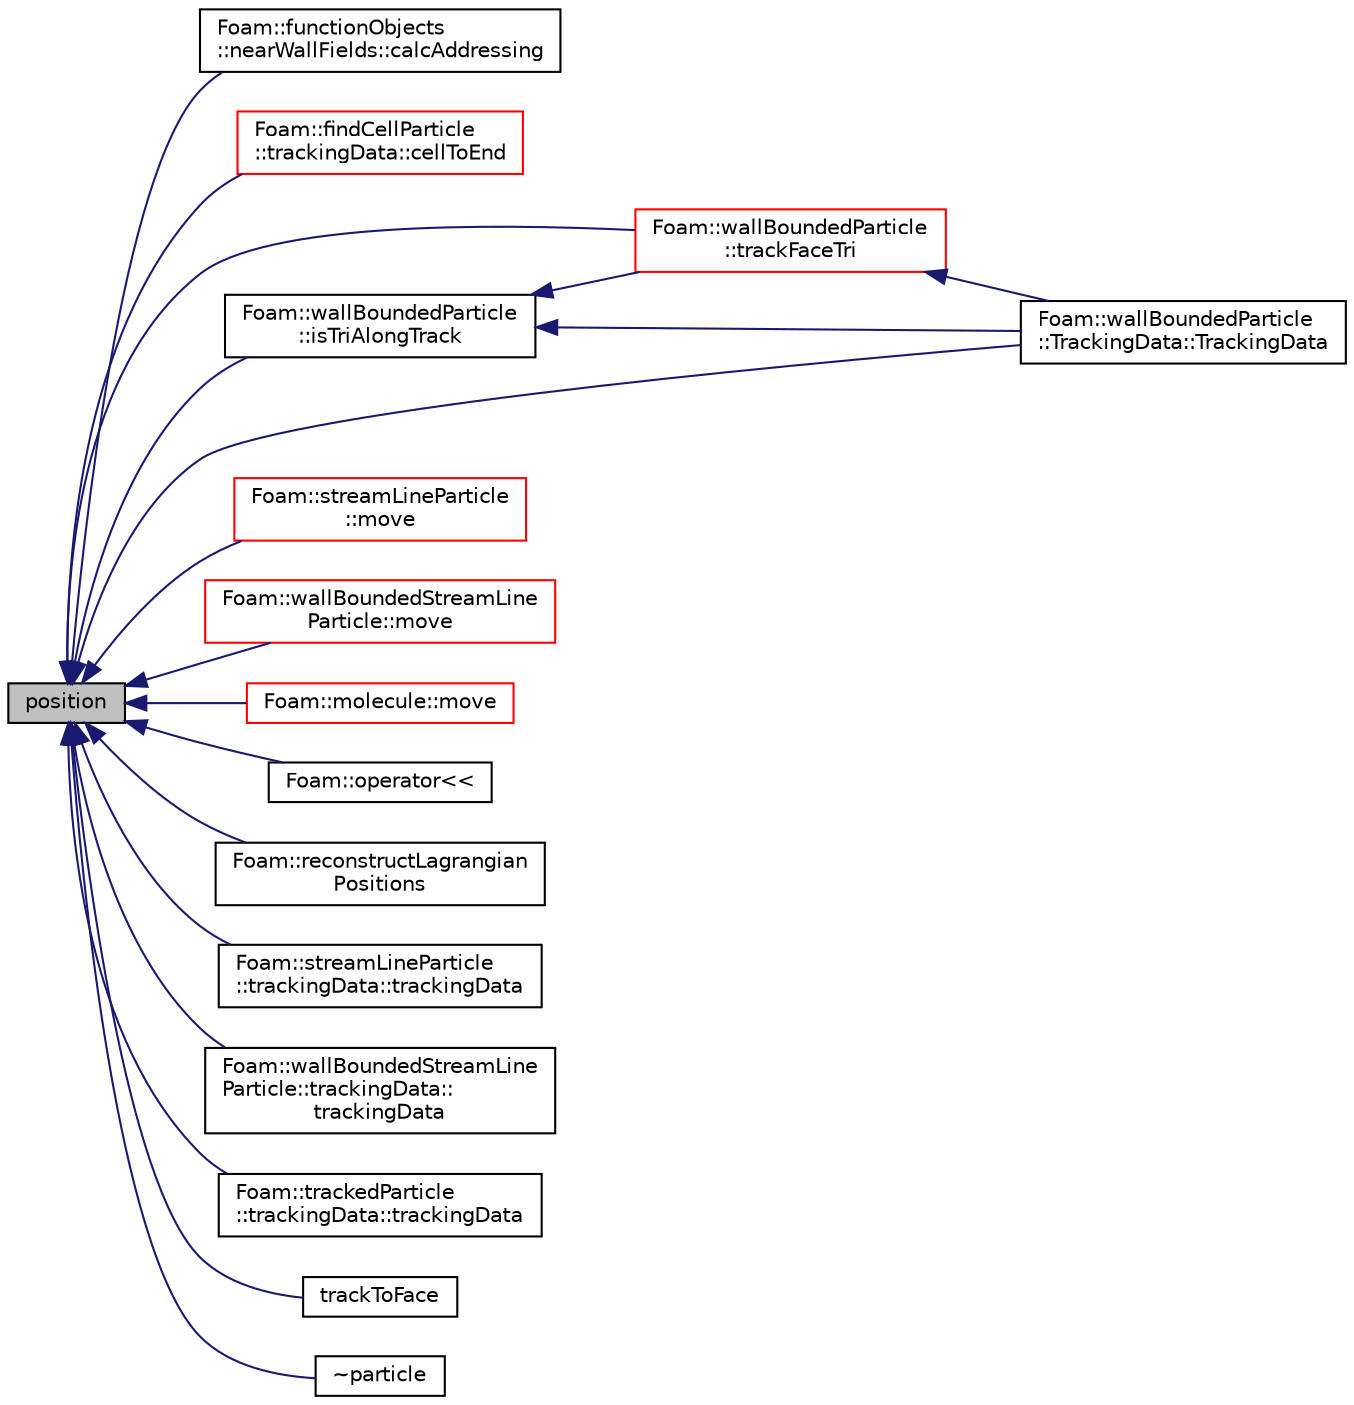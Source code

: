 digraph "position"
{
  bgcolor="transparent";
  edge [fontname="Helvetica",fontsize="10",labelfontname="Helvetica",labelfontsize="10"];
  node [fontname="Helvetica",fontsize="10",shape=record];
  rankdir="LR";
  Node1 [label="position",height=0.2,width=0.4,color="black", fillcolor="grey75", style="filled", fontcolor="black"];
  Node1 -> Node2 [dir="back",color="midnightblue",fontsize="10",style="solid",fontname="Helvetica"];
  Node2 [label="Foam::functionObjects\l::nearWallFields::calcAddressing",height=0.2,width=0.4,color="black",URL="$a01621.html#a7097a017d4eac4116d58a3cdbf507891",tooltip="Calculate addressing from cells back to patch faces. "];
  Node1 -> Node3 [dir="back",color="midnightblue",fontsize="10",style="solid",fontname="Helvetica"];
  Node3 [label="Foam::findCellParticle\l::trackingData::cellToEnd",height=0.2,width=0.4,color="red",URL="$a02743.html#aec966fde6f1bab647211479c8891273b"];
  Node1 -> Node4 [dir="back",color="midnightblue",fontsize="10",style="solid",fontname="Helvetica"];
  Node4 [label="Foam::wallBoundedParticle\l::isTriAlongTrack",height=0.2,width=0.4,color="black",URL="$a02940.html#a92114475fe764fd1e7e09cc4d4873edb",tooltip="Is current triangle in the track direction. "];
  Node4 -> Node5 [dir="back",color="midnightblue",fontsize="10",style="solid",fontname="Helvetica"];
  Node5 [label="Foam::wallBoundedParticle\l::trackFaceTri",height=0.2,width=0.4,color="red",URL="$a02940.html#ace2556eafc9c11fe6680a512cd5b4120",tooltip="Track through single triangle. "];
  Node5 -> Node6 [dir="back",color="midnightblue",fontsize="10",style="solid",fontname="Helvetica"];
  Node6 [label="Foam::wallBoundedParticle\l::TrackingData::TrackingData",height=0.2,width=0.4,color="black",URL="$a02746.html#a6314a22146c220ef091a623801dc2b2d"];
  Node4 -> Node6 [dir="back",color="midnightblue",fontsize="10",style="solid",fontname="Helvetica"];
  Node1 -> Node7 [dir="back",color="midnightblue",fontsize="10",style="solid",fontname="Helvetica"];
  Node7 [label="Foam::streamLineParticle\l::move",height=0.2,width=0.4,color="red",URL="$a02541.html#ab2af4f225a9c3e9d8789961151f121ac",tooltip="Track all particles to their end point. "];
  Node1 -> Node8 [dir="back",color="midnightblue",fontsize="10",style="solid",fontname="Helvetica"];
  Node8 [label="Foam::wallBoundedStreamLine\lParticle::move",height=0.2,width=0.4,color="red",URL="$a02942.html#ab2af4f225a9c3e9d8789961151f121ac",tooltip="Track all particles to their end point. "];
  Node1 -> Node9 [dir="back",color="midnightblue",fontsize="10",style="solid",fontname="Helvetica"];
  Node9 [label="Foam::molecule::move",height=0.2,width=0.4,color="red",URL="$a01560.html#ab2af4f225a9c3e9d8789961151f121ac"];
  Node1 -> Node10 [dir="back",color="midnightblue",fontsize="10",style="solid",fontname="Helvetica"];
  Node10 [label="Foam::operator\<\<",height=0.2,width=0.4,color="black",URL="$a10909.html#ad92bc2c96d5eeb74aec449ec21cd9d16"];
  Node1 -> Node11 [dir="back",color="midnightblue",fontsize="10",style="solid",fontname="Helvetica"];
  Node11 [label="Foam::reconstructLagrangian\lPositions",height=0.2,width=0.4,color="black",URL="$a10909.html#aa79886edb1803e50f180d00fa4e477a4"];
  Node1 -> Node5 [dir="back",color="midnightblue",fontsize="10",style="solid",fontname="Helvetica"];
  Node1 -> Node6 [dir="back",color="midnightblue",fontsize="10",style="solid",fontname="Helvetica"];
  Node1 -> Node12 [dir="back",color="midnightblue",fontsize="10",style="solid",fontname="Helvetica"];
  Node12 [label="Foam::streamLineParticle\l::trackingData::trackingData",height=0.2,width=0.4,color="black",URL="$a02742.html#acd8a95e9708abe51903c80421ab6c16b"];
  Node1 -> Node13 [dir="back",color="midnightblue",fontsize="10",style="solid",fontname="Helvetica"];
  Node13 [label="Foam::wallBoundedStreamLine\lParticle::trackingData::\ltrackingData",height=0.2,width=0.4,color="black",URL="$a02736.html#a33b3395463fa2263d8e0ff0cd099def6"];
  Node1 -> Node14 [dir="back",color="midnightblue",fontsize="10",style="solid",fontname="Helvetica"];
  Node14 [label="Foam::trackedParticle\l::trackingData::trackingData",height=0.2,width=0.4,color="black",URL="$a02737.html#a780b49efb48ccac07001fd12fa1d3d1d"];
  Node1 -> Node15 [dir="back",color="midnightblue",fontsize="10",style="solid",fontname="Helvetica"];
  Node15 [label="trackToFace",height=0.2,width=0.4,color="black",URL="$a01817.html#a843767f232f5b61884dcd757558591e0"];
  Node1 -> Node16 [dir="back",color="midnightblue",fontsize="10",style="solid",fontname="Helvetica"];
  Node16 [label="~particle",height=0.2,width=0.4,color="black",URL="$a01817.html#a21cc76910d09c0550f6ce9f2ed3b2f52",tooltip="Destructor. "];
}
